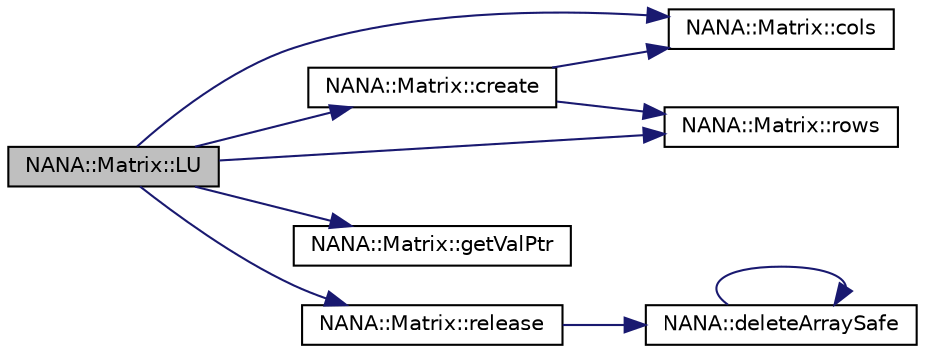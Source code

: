 digraph "NANA::Matrix::LU"
{
 // LATEX_PDF_SIZE
  edge [fontname="Helvetica",fontsize="10",labelfontname="Helvetica",labelfontsize="10"];
  node [fontname="Helvetica",fontsize="10",shape=record];
  rankdir="LR";
  Node1 [label="NANA::Matrix::LU",height=0.2,width=0.4,color="black", fillcolor="grey75", style="filled", fontcolor="black",tooltip="实现矩阵的LU分解"];
  Node1 -> Node2 [color="midnightblue",fontsize="10",style="solid",fontname="Helvetica"];
  Node2 [label="NANA::Matrix::cols",height=0.2,width=0.4,color="black", fillcolor="white", style="filled",URL="$class_n_a_n_a_1_1_matrix.html#a5e7705b4d776c325b12b0599c021f607",tooltip="获取矩阵的列数"];
  Node1 -> Node3 [color="midnightblue",fontsize="10",style="solid",fontname="Helvetica"];
  Node3 [label="NANA::Matrix::create",height=0.2,width=0.4,color="black", fillcolor="white", style="filled",URL="$class_n_a_n_a_1_1_matrix.html#a9143733c65d050c962bb9ea8fe03d19b",tooltip="申请内存"];
  Node3 -> Node2 [color="midnightblue",fontsize="10",style="solid",fontname="Helvetica"];
  Node3 -> Node4 [color="midnightblue",fontsize="10",style="solid",fontname="Helvetica"];
  Node4 [label="NANA::Matrix::rows",height=0.2,width=0.4,color="black", fillcolor="white", style="filled",URL="$class_n_a_n_a_1_1_matrix.html#a59af2b31be0c8625466dea7fa5a36afa",tooltip="获取矩阵的行数"];
  Node1 -> Node5 [color="midnightblue",fontsize="10",style="solid",fontname="Helvetica"];
  Node5 [label="NANA::Matrix::getValPtr",height=0.2,width=0.4,color="black", fillcolor="white", style="filled",URL="$class_n_a_n_a_1_1_matrix.html#ad485083f69fb71a764e8985322b8fb3e",tooltip="获取值的指针"];
  Node1 -> Node6 [color="midnightblue",fontsize="10",style="solid",fontname="Helvetica"];
  Node6 [label="NANA::Matrix::release",height=0.2,width=0.4,color="black", fillcolor="white", style="filled",URL="$class_n_a_n_a_1_1_matrix.html#af89b2a36817707cc891210384ac59f98",tooltip="释放已申请的内存"];
  Node6 -> Node7 [color="midnightblue",fontsize="10",style="solid",fontname="Helvetica"];
  Node7 [label="NANA::deleteArraySafe",height=0.2,width=0.4,color="black", fillcolor="white", style="filled",URL="$safememory_8hpp.html#a4ef1679be806b08b4ac9941cb4045adb",tooltip="deleteArraySafe 安全释放 xxx * a = new xxx[num];申请的内存"];
  Node7 -> Node7 [color="midnightblue",fontsize="10",style="solid",fontname="Helvetica"];
  Node1 -> Node4 [color="midnightblue",fontsize="10",style="solid",fontname="Helvetica"];
}
